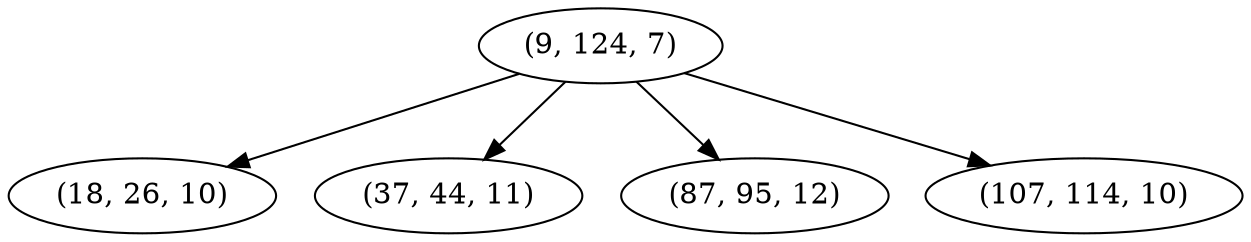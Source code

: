 digraph tree {
    "(9, 124, 7)";
    "(18, 26, 10)";
    "(37, 44, 11)";
    "(87, 95, 12)";
    "(107, 114, 10)";
    "(9, 124, 7)" -> "(18, 26, 10)";
    "(9, 124, 7)" -> "(37, 44, 11)";
    "(9, 124, 7)" -> "(87, 95, 12)";
    "(9, 124, 7)" -> "(107, 114, 10)";
}

